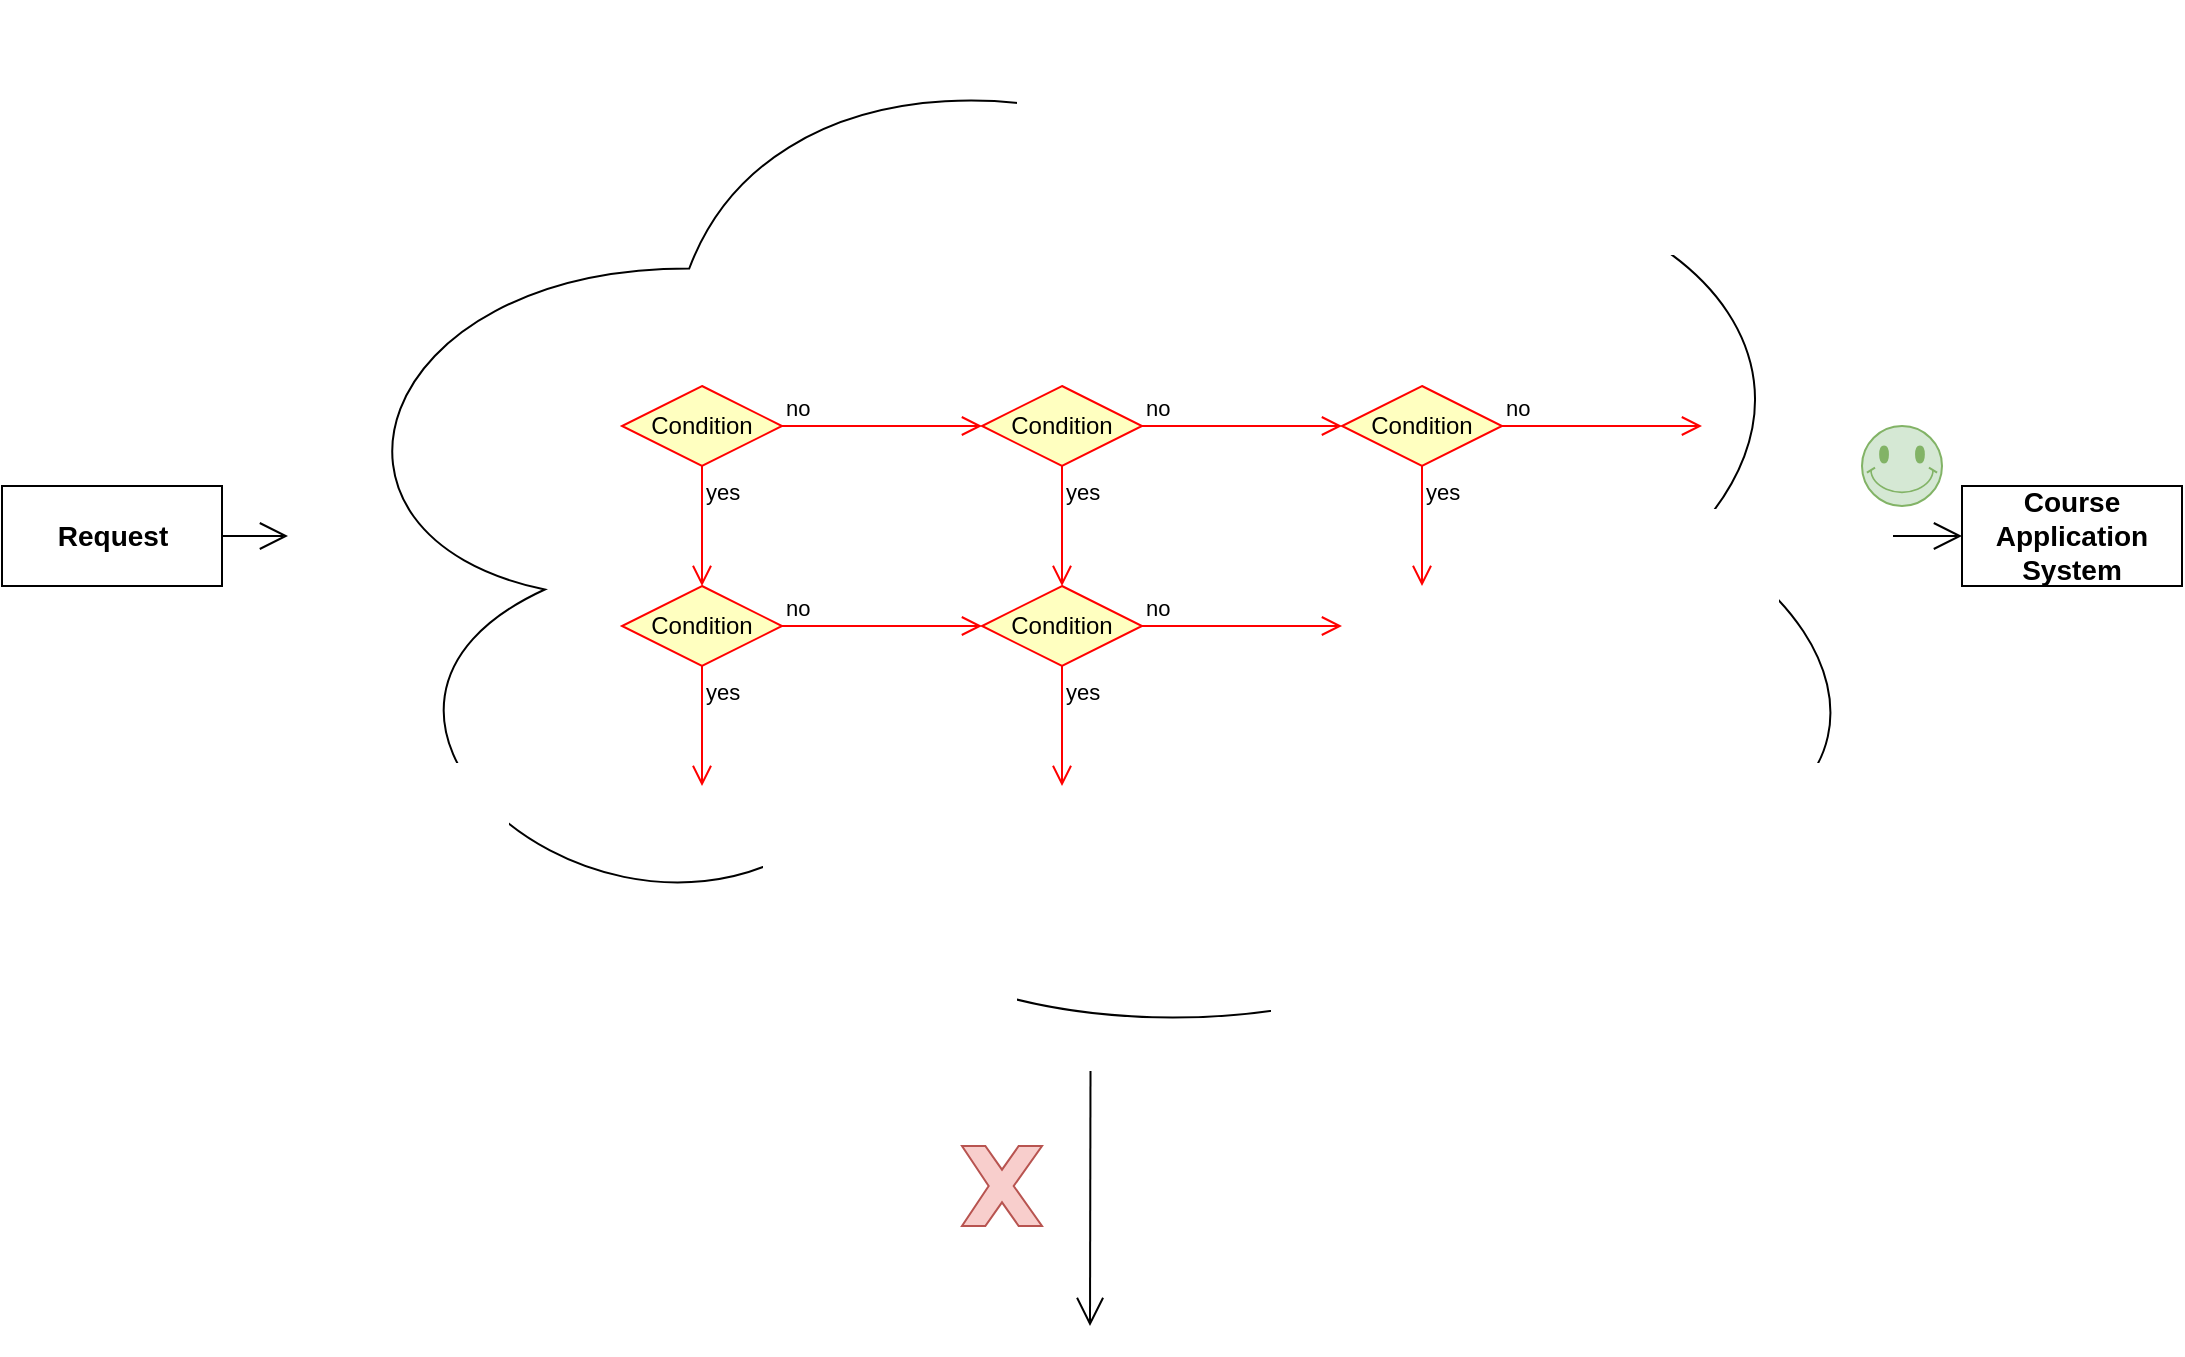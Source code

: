 <mxfile version="14.8.0" type="device"><diagram id="C5RBs43oDa-KdzZeNtuy" name="Page-1"><mxGraphModel dx="1993" dy="1001" grid="1" gridSize="10" guides="1" tooltips="1" connect="1" arrows="1" fold="1" page="1" pageScale="1" pageWidth="1169" pageHeight="827" math="0" shadow="0"><root><mxCell id="WIyWlLk6GJQsqaUBKTNV-0"/><mxCell id="WIyWlLk6GJQsqaUBKTNV-1" parent="WIyWlLk6GJQsqaUBKTNV-0"/><mxCell id="UcgCVZ2p5EJ8fQfPY49J-0" value="Request" style="html=1;fontStyle=1;fontSize=14;" vertex="1" parent="WIyWlLk6GJQsqaUBKTNV-1"><mxGeometry x="40" y="300" width="110" height="50" as="geometry"/></mxCell><mxCell id="UcgCVZ2p5EJ8fQfPY49J-1" value="" style="ellipse;shape=cloud;whiteSpace=wrap;html=1;" vertex="1" parent="WIyWlLk6GJQsqaUBKTNV-1"><mxGeometry x="183" y="57.5" width="802.5" height="535" as="geometry"/></mxCell><mxCell id="UcgCVZ2p5EJ8fQfPY49J-2" value="Course Application System" style="html=1;whiteSpace=wrap;fontStyle=1;fontSize=14;" vertex="1" parent="WIyWlLk6GJQsqaUBKTNV-1"><mxGeometry x="1020" y="300" width="110" height="50" as="geometry"/></mxCell><mxCell id="UcgCVZ2p5EJ8fQfPY49J-3" value="Condition" style="rhombus;whiteSpace=wrap;html=1;fillColor=#ffffc0;strokeColor=#ff0000;" vertex="1" parent="WIyWlLk6GJQsqaUBKTNV-1"><mxGeometry x="350" y="250" width="80" height="40" as="geometry"/></mxCell><mxCell id="UcgCVZ2p5EJ8fQfPY49J-4" value="no" style="edgeStyle=orthogonalEdgeStyle;html=1;align=left;verticalAlign=bottom;endArrow=open;endSize=8;strokeColor=#ff0000;" edge="1" source="UcgCVZ2p5EJ8fQfPY49J-3" parent="WIyWlLk6GJQsqaUBKTNV-1"><mxGeometry x="-1" relative="1" as="geometry"><mxPoint x="530" y="270" as="targetPoint"/></mxGeometry></mxCell><mxCell id="UcgCVZ2p5EJ8fQfPY49J-5" value="yes" style="edgeStyle=orthogonalEdgeStyle;html=1;align=left;verticalAlign=top;endArrow=open;endSize=8;strokeColor=#ff0000;" edge="1" source="UcgCVZ2p5EJ8fQfPY49J-3" parent="WIyWlLk6GJQsqaUBKTNV-1"><mxGeometry x="-1" relative="1" as="geometry"><mxPoint x="390" y="350" as="targetPoint"/></mxGeometry></mxCell><mxCell id="UcgCVZ2p5EJ8fQfPY49J-6" value="Condition" style="rhombus;whiteSpace=wrap;html=1;fillColor=#ffffc0;strokeColor=#ff0000;" vertex="1" parent="WIyWlLk6GJQsqaUBKTNV-1"><mxGeometry x="530" y="250" width="80" height="40" as="geometry"/></mxCell><mxCell id="UcgCVZ2p5EJ8fQfPY49J-7" value="no" style="edgeStyle=orthogonalEdgeStyle;html=1;align=left;verticalAlign=bottom;endArrow=open;endSize=8;strokeColor=#ff0000;" edge="1" parent="WIyWlLk6GJQsqaUBKTNV-1" source="UcgCVZ2p5EJ8fQfPY49J-6"><mxGeometry x="-1" relative="1" as="geometry"><mxPoint x="710" y="270" as="targetPoint"/></mxGeometry></mxCell><mxCell id="UcgCVZ2p5EJ8fQfPY49J-8" value="yes" style="edgeStyle=orthogonalEdgeStyle;html=1;align=left;verticalAlign=top;endArrow=open;endSize=8;strokeColor=#ff0000;" edge="1" parent="WIyWlLk6GJQsqaUBKTNV-1" source="UcgCVZ2p5EJ8fQfPY49J-6"><mxGeometry x="-1" relative="1" as="geometry"><mxPoint x="570" y="350" as="targetPoint"/></mxGeometry></mxCell><mxCell id="UcgCVZ2p5EJ8fQfPY49J-9" value="Condition" style="rhombus;whiteSpace=wrap;html=1;fillColor=#ffffc0;strokeColor=#ff0000;" vertex="1" parent="WIyWlLk6GJQsqaUBKTNV-1"><mxGeometry x="350" y="350" width="80" height="40" as="geometry"/></mxCell><mxCell id="UcgCVZ2p5EJ8fQfPY49J-10" value="no" style="edgeStyle=orthogonalEdgeStyle;html=1;align=left;verticalAlign=bottom;endArrow=open;endSize=8;strokeColor=#ff0000;" edge="1" parent="WIyWlLk6GJQsqaUBKTNV-1" source="UcgCVZ2p5EJ8fQfPY49J-9"><mxGeometry x="-1" relative="1" as="geometry"><mxPoint x="530" y="370" as="targetPoint"/></mxGeometry></mxCell><mxCell id="UcgCVZ2p5EJ8fQfPY49J-11" value="yes" style="edgeStyle=orthogonalEdgeStyle;html=1;align=left;verticalAlign=top;endArrow=open;endSize=8;strokeColor=#ff0000;" edge="1" parent="WIyWlLk6GJQsqaUBKTNV-1" source="UcgCVZ2p5EJ8fQfPY49J-9"><mxGeometry x="-1" relative="1" as="geometry"><mxPoint x="390" y="450" as="targetPoint"/></mxGeometry></mxCell><mxCell id="UcgCVZ2p5EJ8fQfPY49J-12" value="Condition" style="rhombus;whiteSpace=wrap;html=1;fillColor=#ffffc0;strokeColor=#ff0000;" vertex="1" parent="WIyWlLk6GJQsqaUBKTNV-1"><mxGeometry x="530" y="350" width="80" height="40" as="geometry"/></mxCell><mxCell id="UcgCVZ2p5EJ8fQfPY49J-13" value="no" style="edgeStyle=orthogonalEdgeStyle;html=1;align=left;verticalAlign=bottom;endArrow=open;endSize=8;strokeColor=#ff0000;" edge="1" parent="WIyWlLk6GJQsqaUBKTNV-1" source="UcgCVZ2p5EJ8fQfPY49J-12"><mxGeometry x="-1" relative="1" as="geometry"><mxPoint x="710" y="370" as="targetPoint"/></mxGeometry></mxCell><mxCell id="UcgCVZ2p5EJ8fQfPY49J-14" value="yes" style="edgeStyle=orthogonalEdgeStyle;html=1;align=left;verticalAlign=top;endArrow=open;endSize=8;strokeColor=#ff0000;" edge="1" parent="WIyWlLk6GJQsqaUBKTNV-1" source="UcgCVZ2p5EJ8fQfPY49J-12"><mxGeometry x="-1" relative="1" as="geometry"><mxPoint x="570" y="450" as="targetPoint"/></mxGeometry></mxCell><mxCell id="UcgCVZ2p5EJ8fQfPY49J-15" value="Condition" style="rhombus;whiteSpace=wrap;html=1;fillColor=#ffffc0;strokeColor=#ff0000;" vertex="1" parent="WIyWlLk6GJQsqaUBKTNV-1"><mxGeometry x="710" y="250" width="80" height="40" as="geometry"/></mxCell><mxCell id="UcgCVZ2p5EJ8fQfPY49J-16" value="no" style="edgeStyle=orthogonalEdgeStyle;html=1;align=left;verticalAlign=bottom;endArrow=open;endSize=8;strokeColor=#ff0000;" edge="1" parent="WIyWlLk6GJQsqaUBKTNV-1" source="UcgCVZ2p5EJ8fQfPY49J-15"><mxGeometry x="-1" relative="1" as="geometry"><mxPoint x="890" y="270" as="targetPoint"/></mxGeometry></mxCell><mxCell id="UcgCVZ2p5EJ8fQfPY49J-17" value="yes" style="edgeStyle=orthogonalEdgeStyle;html=1;align=left;verticalAlign=top;endArrow=open;endSize=8;strokeColor=#ff0000;" edge="1" parent="WIyWlLk6GJQsqaUBKTNV-1" source="UcgCVZ2p5EJ8fQfPY49J-15"><mxGeometry x="-1" relative="1" as="geometry"><mxPoint x="750" y="350" as="targetPoint"/></mxGeometry></mxCell><mxCell id="UcgCVZ2p5EJ8fQfPY49J-18" value="" style="endArrow=open;endFill=1;endSize=12;html=1;exitX=1;exitY=0.5;exitDx=0;exitDy=0;" edge="1" parent="WIyWlLk6GJQsqaUBKTNV-1" source="UcgCVZ2p5EJ8fQfPY49J-0" target="UcgCVZ2p5EJ8fQfPY49J-1"><mxGeometry width="160" relative="1" as="geometry"><mxPoint x="160" y="430" as="sourcePoint"/><mxPoint x="320" y="430" as="targetPoint"/></mxGeometry></mxCell><mxCell id="UcgCVZ2p5EJ8fQfPY49J-19" value="" style="endArrow=open;endFill=1;endSize=12;html=1;entryX=0;entryY=0.5;entryDx=0;entryDy=0;" edge="1" parent="WIyWlLk6GJQsqaUBKTNV-1" source="UcgCVZ2p5EJ8fQfPY49J-1" target="UcgCVZ2p5EJ8fQfPY49J-2"><mxGeometry width="160" relative="1" as="geometry"><mxPoint x="160" y="335" as="sourcePoint"/><mxPoint x="193.0" y="335" as="targetPoint"/></mxGeometry></mxCell><mxCell id="UcgCVZ2p5EJ8fQfPY49J-20" value="" style="verticalLabelPosition=bottom;verticalAlign=top;html=1;shape=mxgraph.basic.smiley;fillColor=#d5e8d4;strokeColor=#82b366;" vertex="1" parent="WIyWlLk6GJQsqaUBKTNV-1"><mxGeometry x="970" y="270" width="40" height="40" as="geometry"/></mxCell><mxCell id="UcgCVZ2p5EJ8fQfPY49J-21" value="" style="verticalLabelPosition=bottom;verticalAlign=top;html=1;shape=mxgraph.basic.x;fillColor=#f8cecc;strokeColor=#b85450;" vertex="1" parent="WIyWlLk6GJQsqaUBKTNV-1"><mxGeometry x="520" y="630" width="40" height="40" as="geometry"/></mxCell><mxCell id="UcgCVZ2p5EJ8fQfPY49J-22" value="" style="endArrow=open;endFill=1;endSize=12;html=1;" edge="1" parent="WIyWlLk6GJQsqaUBKTNV-1" source="UcgCVZ2p5EJ8fQfPY49J-1"><mxGeometry width="160" relative="1" as="geometry"><mxPoint x="160" y="335" as="sourcePoint"/><mxPoint x="584" y="720" as="targetPoint"/></mxGeometry></mxCell></root></mxGraphModel></diagram></mxfile>